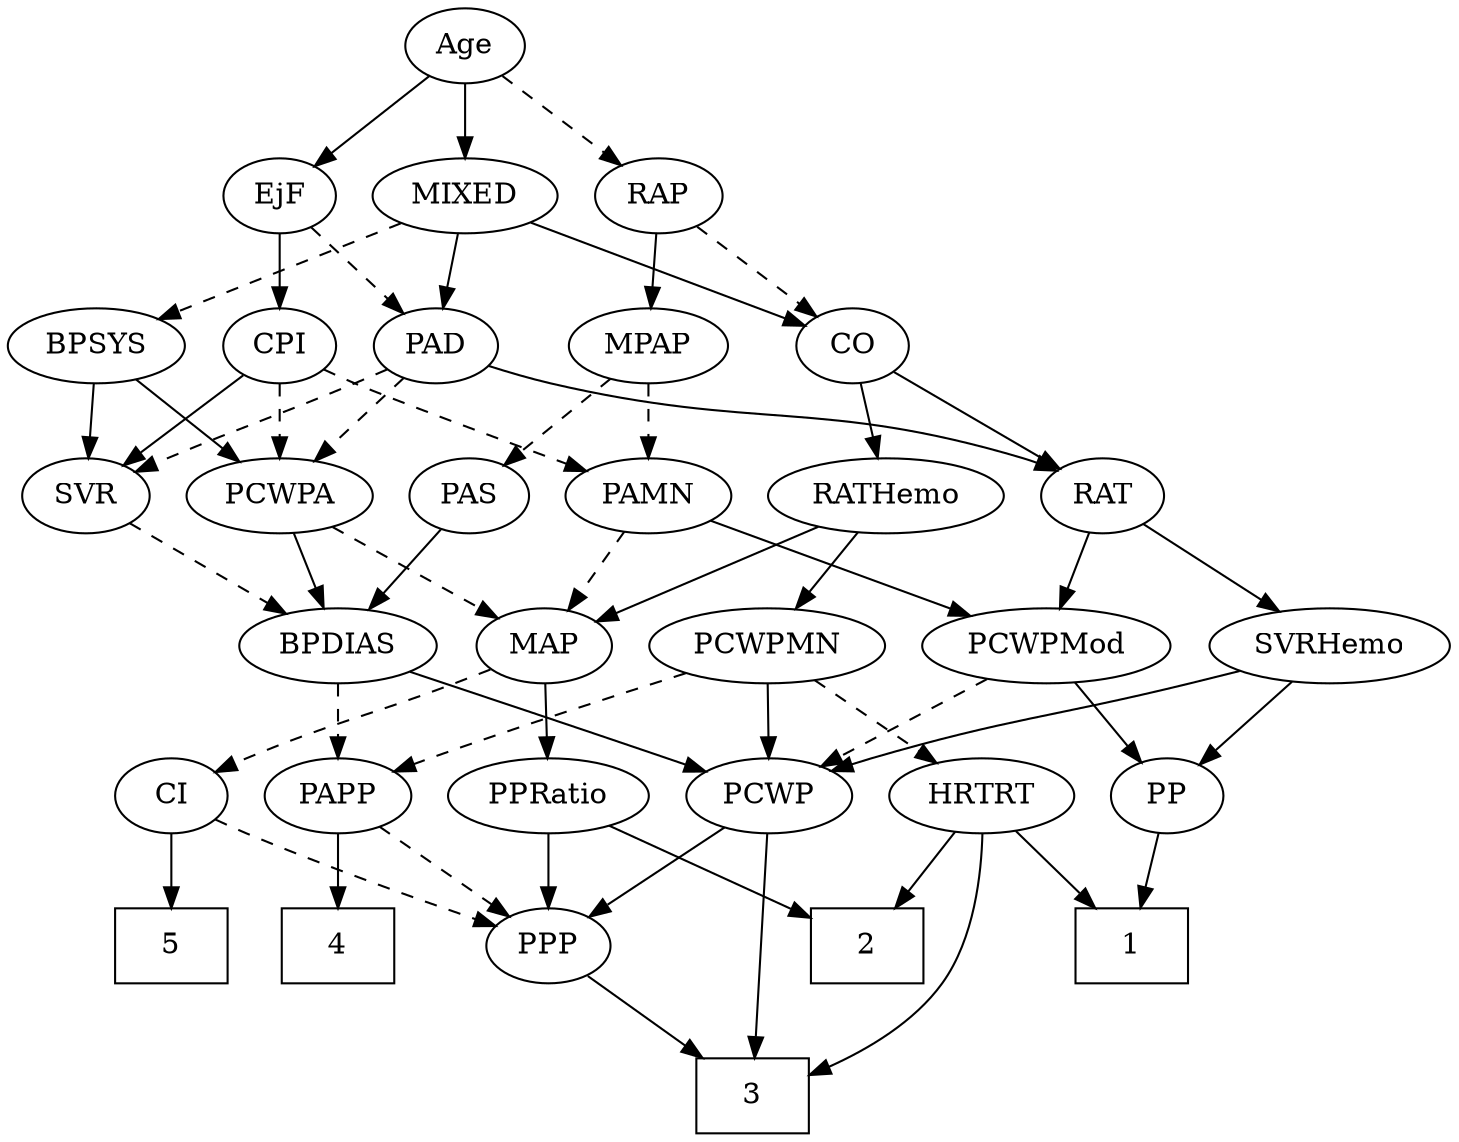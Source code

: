 strict digraph {
	graph [bb="0,0,628.74,540"];
	node [label="\N"];
	1	[height=0.5,
		pos="501.7,90",
		shape=box,
		width=0.75];
	2	[height=0.5,
		pos="376.7,90",
		shape=box,
		width=0.75];
	3	[height=0.5,
		pos="321.7,18",
		shape=box,
		width=0.75];
	4	[height=0.5,
		pos="156.7,90",
		shape=box,
		width=0.75];
	5	[height=0.5,
		pos="79.697,90",
		shape=box,
		width=0.75];
	Age	[height=0.5,
		pos="205.7,522",
		width=0.75];
	EjF	[height=0.5,
		pos="120.7,450",
		width=0.75];
	Age -> EjF	[pos="e,137.04,464.46 189.31,507.5 176.73,497.14 159.16,482.67 144.95,470.97",
		style=solid];
	RAP	[height=0.5,
		pos="291.7,450",
		width=0.77632];
	Age -> RAP	[pos="e,274.87,464.69 222.28,507.5 234.93,497.21 252.55,482.86 266.88,471.2",
		style=dashed];
	MIXED	[height=0.5,
		pos="205.7,450",
		width=1.1193];
	Age -> MIXED	[pos="e,205.7,468.1 205.7,503.7 205.7,495.98 205.7,486.71 205.7,478.11",
		style=solid];
	PAD	[height=0.5,
		pos="194.7,378",
		width=0.79437];
	EjF -> PAD	[pos="e,179.49,393.38 135.67,434.83 146.13,424.94 160.29,411.55 172.12,400.36",
		style=dashed];
	CPI	[height=0.5,
		pos="120.7,378",
		width=0.75];
	EjF -> CPI	[pos="e,120.7,396.1 120.7,431.7 120.7,423.98 120.7,414.71 120.7,406.11",
		style=solid];
	MPAP	[height=0.5,
		pos="288.7,378",
		width=0.97491];
	RAP -> MPAP	[pos="e,289.43,396.1 290.96,431.7 290.62,423.98 290.23,414.71 289.86,406.11",
		style=solid];
	CO	[height=0.5,
		pos="380.7,378",
		width=0.75];
	RAP -> CO	[pos="e,363.89,392.22 308.86,435.5 322.24,424.98 341.01,410.22 356.01,398.42",
		style=dashed];
	BPSYS	[height=0.5,
		pos="37.697,378",
		width=1.0471];
	MIXED -> BPSYS	[pos="e,65.218,390.47 177.2,437.13 148.98,425.37 105.65,407.31 74.771,394.45",
		style=dashed];
	MIXED -> PAD	[pos="e,197.38,396.1 202.98,431.7 201.77,423.98 200.31,414.71 198.96,406.11",
		style=solid];
	MIXED -> CO	[pos="e,358.16,388.01 234.59,437.44 266,424.88 316.06,404.86 348.65,391.82",
		style=solid];
	PAS	[height=0.5,
		pos="207.7,306",
		width=0.75];
	MPAP -> PAS	[pos="e,223.48,320.64 271.52,362.15 259.75,351.98 244,338.37 231.09,327.21",
		style=dashed];
	PAMN	[height=0.5,
		pos="288.7,306",
		width=1.011];
	MPAP -> PAMN	[pos="e,288.7,324.1 288.7,359.7 288.7,351.98 288.7,342.71 288.7,334.11",
		style=dashed];
	SVR	[height=0.5,
		pos="32.697,306",
		width=0.77632];
	BPSYS -> SVR	[pos="e,33.918,324.1 36.461,359.7 35.91,351.98 35.248,342.71 34.633,334.11",
		style=solid];
	PCWPA	[height=0.5,
		pos="120.7,306",
		width=1.1555];
	BPSYS -> PCWPA	[pos="e,102.44,322.4 55.706,361.81 67.048,352.25 81.881,339.74 94.512,329.08",
		style=solid];
	RAT	[height=0.5,
		pos="487.7,306",
		width=0.75827];
	PAD -> RAT	[pos="e,466.54,317.85 218.63,368.02 226.82,365.18 236.08,362.2 244.7,360 334.74,336.97 361.96,351.63 450.7,324 452.84,323.33 455.01,322.57 \
457.18,321.75",
		style=solid];
	PAD -> SVR	[pos="e,54.939,317.39 172.24,366.83 167.14,364.55 161.74,362.17 156.7,360 118.26,343.45 108.05,340.74 69.697,324 67.899,323.22 66.056,\
322.4 64.199,321.57",
		style=dashed];
	PAD -> PCWPA	[pos="e,137.3,322.7 179.36,362.5 169.39,353.06 156.17,340.56 144.81,329.81",
		style=dashed];
	RATHemo	[height=0.5,
		pos="392.7,306",
		width=1.3721];
	CO -> RATHemo	[pos="e,389.74,324.28 383.6,360.05 384.92,352.35 386.52,343.03 388.01,334.36",
		style=solid];
	CO -> RAT	[pos="e,468.91,319.29 399.33,364.81 416.19,353.78 441.21,337.41 460.33,324.9",
		style=solid];
	BPDIAS	[height=0.5,
		pos="148.7,234",
		width=1.1735];
	PAS -> BPDIAS	[pos="e,162.29,251.13 194.89,289.81 187.3,280.8 177.5,269.18 168.89,258.95",
		style=solid];
	PCWPMod	[height=0.5,
		pos="458.7,234",
		width=1.4443];
	PAMN -> PCWPMod	[pos="e,426.52,248.25 316.01,293.75 343.31,282.51 385.65,265.08 417.13,252.12",
		style=solid];
	MAP	[height=0.5,
		pos="239.7,234",
		width=0.84854];
	PAMN -> MAP	[pos="e,251,251.15 277.33,288.76 271.27,280.11 263.69,269.27 256.92,259.6",
		style=dashed];
	PCWPMN	[height=0.5,
		pos="338.7,234",
		width=1.3902];
	RATHemo -> PCWPMN	[pos="e,351.4,251.47 379.9,288.41 373.24,279.78 364.97,269.06 357.59,259.5",
		style=solid];
	RATHemo -> MAP	[pos="e,263.1,245.71 363.2,291.5 337.21,279.61 299.41,262.32 272.49,250",
		style=solid];
	CPI -> PAMN	[pos="e,260.69,317.69 141.92,366.72 146.75,364.45 151.88,362.1 156.7,360 188.21,346.25 224.48,331.78 251.02,321.44",
		style=dashed];
	CPI -> SVR	[pos="e,49.612,320.46 103.73,363.5 90.703,353.14 72.516,338.67 57.806,326.97",
		style=solid];
	CPI -> PCWPA	[pos="e,120.7,324.1 120.7,359.7 120.7,351.98 120.7,342.71 120.7,334.11",
		style=dashed];
	RAT -> PCWPMod	[pos="e,465.72,251.96 480.82,288.41 477.48,280.34 473.38,270.43 469.62,261.35",
		style=solid];
	SVRHemo	[height=0.5,
		pos="578.7,234",
		width=1.3902];
	RAT -> SVRHemo	[pos="e,558.48,250.55 504.81,291.83 517.67,281.94 535.57,268.18 550.52,256.67",
		style=solid];
	SVR -> BPDIAS	[pos="e,125.32,249.11 52.374,293.13 69.942,282.52 96,266.8 116.58,254.38",
		style=dashed];
	PP	[height=0.5,
		pos="516.7,162",
		width=0.75];
	PCWPMod -> PP	[pos="e,504.24,178.04 472.44,216.41 479.98,207.31 489.44,195.9 497.67,185.96",
		style=solid];
	PCWP	[height=0.5,
		pos="338.7,162",
		width=0.97491];
	PCWPMod -> PCWP	[pos="e,361.28,176.17 433.25,218.15 414.84,207.41 389.84,192.83 370.17,181.36",
		style=dashed];
	PCWPA -> BPDIAS	[pos="e,141.98,251.79 127.47,288.05 130.71,279.97 134.65,270.12 138.25,261.11",
		style=solid];
	PCWPA -> MAP	[pos="e,218.73,247.33 144.49,291 163.31,279.93 189.7,264.41 209.92,252.51",
		style=dashed];
	PCWPMN -> PCWP	[pos="e,338.7,180.1 338.7,215.7 338.7,207.98 338.7,198.71 338.7,190.11",
		style=solid];
	PAPP	[height=0.5,
		pos="156.7,162",
		width=0.88464];
	PCWPMN -> PAPP	[pos="e,181.16,173.6 304.68,220.79 275.81,210.31 233.36,194.62 196.7,180 194.65,179.18 192.54,178.33 190.42,177.46",
		style=dashed];
	HRTRT	[height=0.5,
		pos="431.7,162",
		width=1.1013];
	PCWPMN -> HRTRT	[pos="e,412.07,177.77 359.34,217.46 372.49,207.57 389.69,194.62 404.02,183.83",
		style=dashed];
	SVRHemo -> PP	[pos="e,530.02,178.04 564,216.41 555.87,207.22 545.63,195.67 536.77,185.66",
		style=solid];
	SVRHemo -> PCWP	[pos="e,365.52,173.91 540.96,221.98 533.91,219.96 526.58,217.9 519.7,216 459,199.28 442.6,199.37 382.7,180 380.15,179.18 377.55,178.29 \
374.93,177.36",
		style=solid];
	BPDIAS -> PCWP	[pos="e,311.27,173.7 180.09,221.81 209.71,211.21 255.3,194.76 294.7,180 297.05,179.12 299.46,178.21 301.9,177.28",
		style=solid];
	BPDIAS -> PAPP	[pos="e,154.74,180.1 150.67,215.7 151.56,207.98 152.62,198.71 153.6,190.11",
		style=dashed];
	PPRatio	[height=0.5,
		pos="245.7,162",
		width=1.1013];
	MAP -> PPRatio	[pos="e,244.23,180.1 241.18,215.7 241.84,207.98 242.64,198.71 243.37,190.11",
		style=solid];
	CI	[height=0.5,
		pos="79.697,162",
		width=0.75];
	MAP -> CI	[pos="e,100.96,173.2 215.66,222.78 182.39,208.63 125.28,184.31 115.7,180 113.9,179.19 112.06,178.35 110.2,177.5",
		style=dashed];
	PP -> 1	[pos="e,505.4,108.28 513.07,144.05 511.4,136.26 509.37,126.82 507.5,118.08",
		style=solid];
	PPP	[height=0.5,
		pos="245.7,90",
		width=0.75];
	PPP -> 3	[pos="e,303.12,36.113 261.08,74.834 270.94,65.746 284.01,53.71 295.49,43.141",
		style=solid];
	PPRatio -> 2	[pos="e,349.45,105.56 270.34,147.83 290.14,137.25 318.24,122.24 340.58,110.3",
		style=solid];
	PPRatio -> PPP	[pos="e,245.7,108.1 245.7,143.7 245.7,135.98 245.7,126.71 245.7,118.11",
		style=solid];
	PCWP -> 3	[pos="e,323.75,36.189 336.65,143.87 333.75,119.67 328.43,75.211 324.98,46.393",
		style=solid];
	PCWP -> PPP	[pos="e,263.06,104.07 319.43,146.5 305.42,135.95 286.33,121.58 271.08,110.1",
		style=solid];
	CI -> 5	[pos="e,79.697,108.1 79.697,143.7 79.697,135.98 79.697,126.71 79.697,118.11",
		style=solid];
	CI -> PPP	[pos="e,223,99.824 100.93,150.74 105.76,148.47 110.89,146.11 115.7,144 148.74,129.48 187.05,114.02 213.48,103.57",
		style=dashed];
	PAPP -> 4	[pos="e,156.7,108.1 156.7,143.7 156.7,135.98 156.7,126.71 156.7,118.11",
		style=solid];
	PAPP -> PPP	[pos="e,228.92,104.2 174.71,146.83 187.95,136.42 206.13,122.12 220.77,110.61",
		style=dashed];
	HRTRT -> 1	[pos="e,484.4,108.29 447.58,145.12 456.32,136.37 467.36,125.33 477.19,115.51",
		style=solid];
	HRTRT -> 2	[pos="e,390.15,108.12 418.94,144.76 412.26,136.27 403.94,125.68 396.45,116.15",
		style=solid];
	HRTRT -> 3	[pos="e,348.99,27.973 432.02,143.96 431.54,124.73 428.17,93.369 412.7,72 399.3,53.507 377.32,40.443 358.31,31.913",
		style=solid];
}
